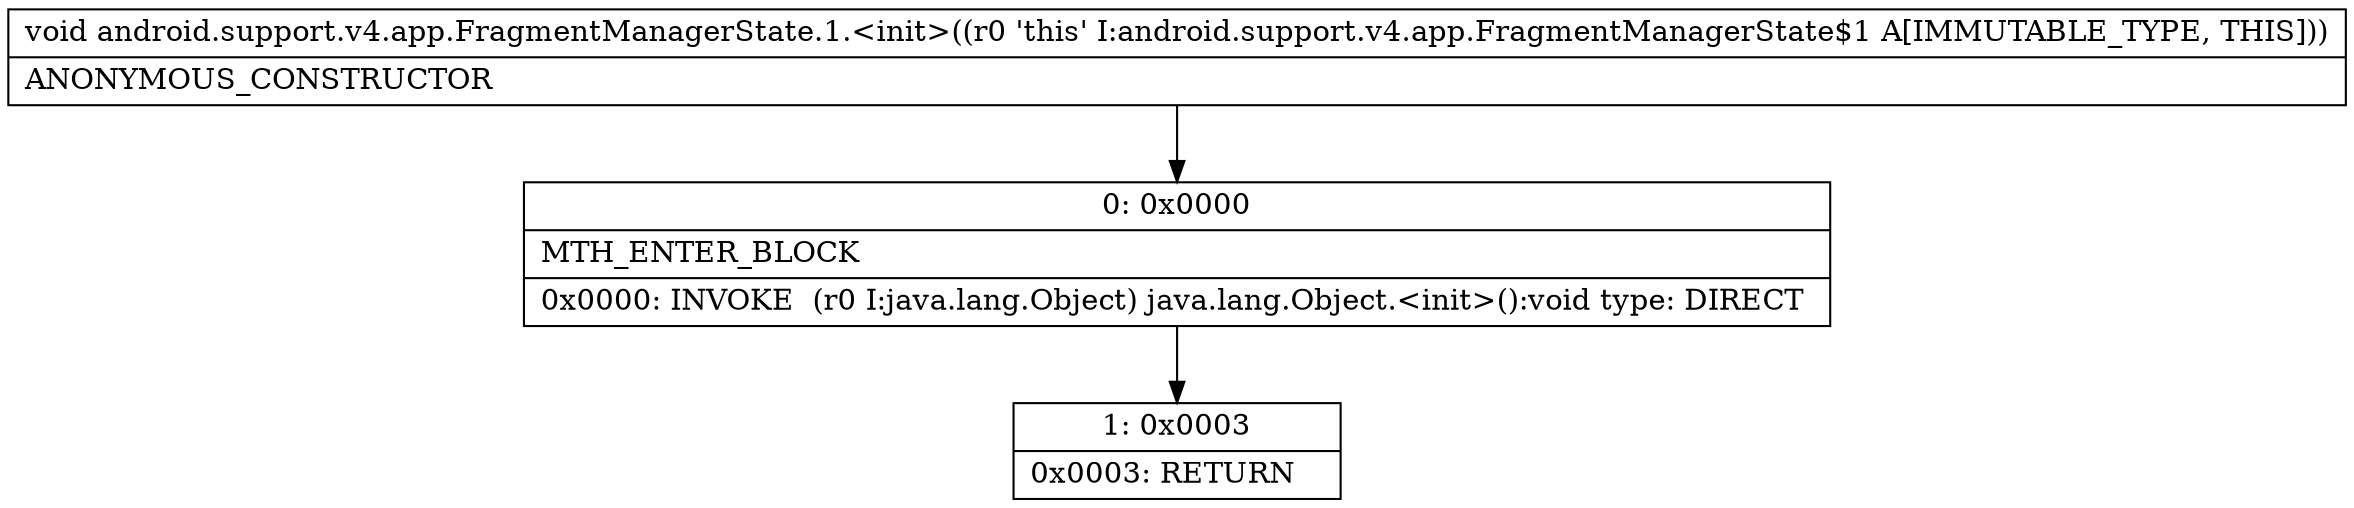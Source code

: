 digraph "CFG forandroid.support.v4.app.FragmentManagerState.1.\<init\>()V" {
Node_0 [shape=record,label="{0\:\ 0x0000|MTH_ENTER_BLOCK\l|0x0000: INVOKE  (r0 I:java.lang.Object) java.lang.Object.\<init\>():void type: DIRECT \l}"];
Node_1 [shape=record,label="{1\:\ 0x0003|0x0003: RETURN   \l}"];
MethodNode[shape=record,label="{void android.support.v4.app.FragmentManagerState.1.\<init\>((r0 'this' I:android.support.v4.app.FragmentManagerState$1 A[IMMUTABLE_TYPE, THIS]))  | ANONYMOUS_CONSTRUCTOR\l}"];
MethodNode -> Node_0;
Node_0 -> Node_1;
}

